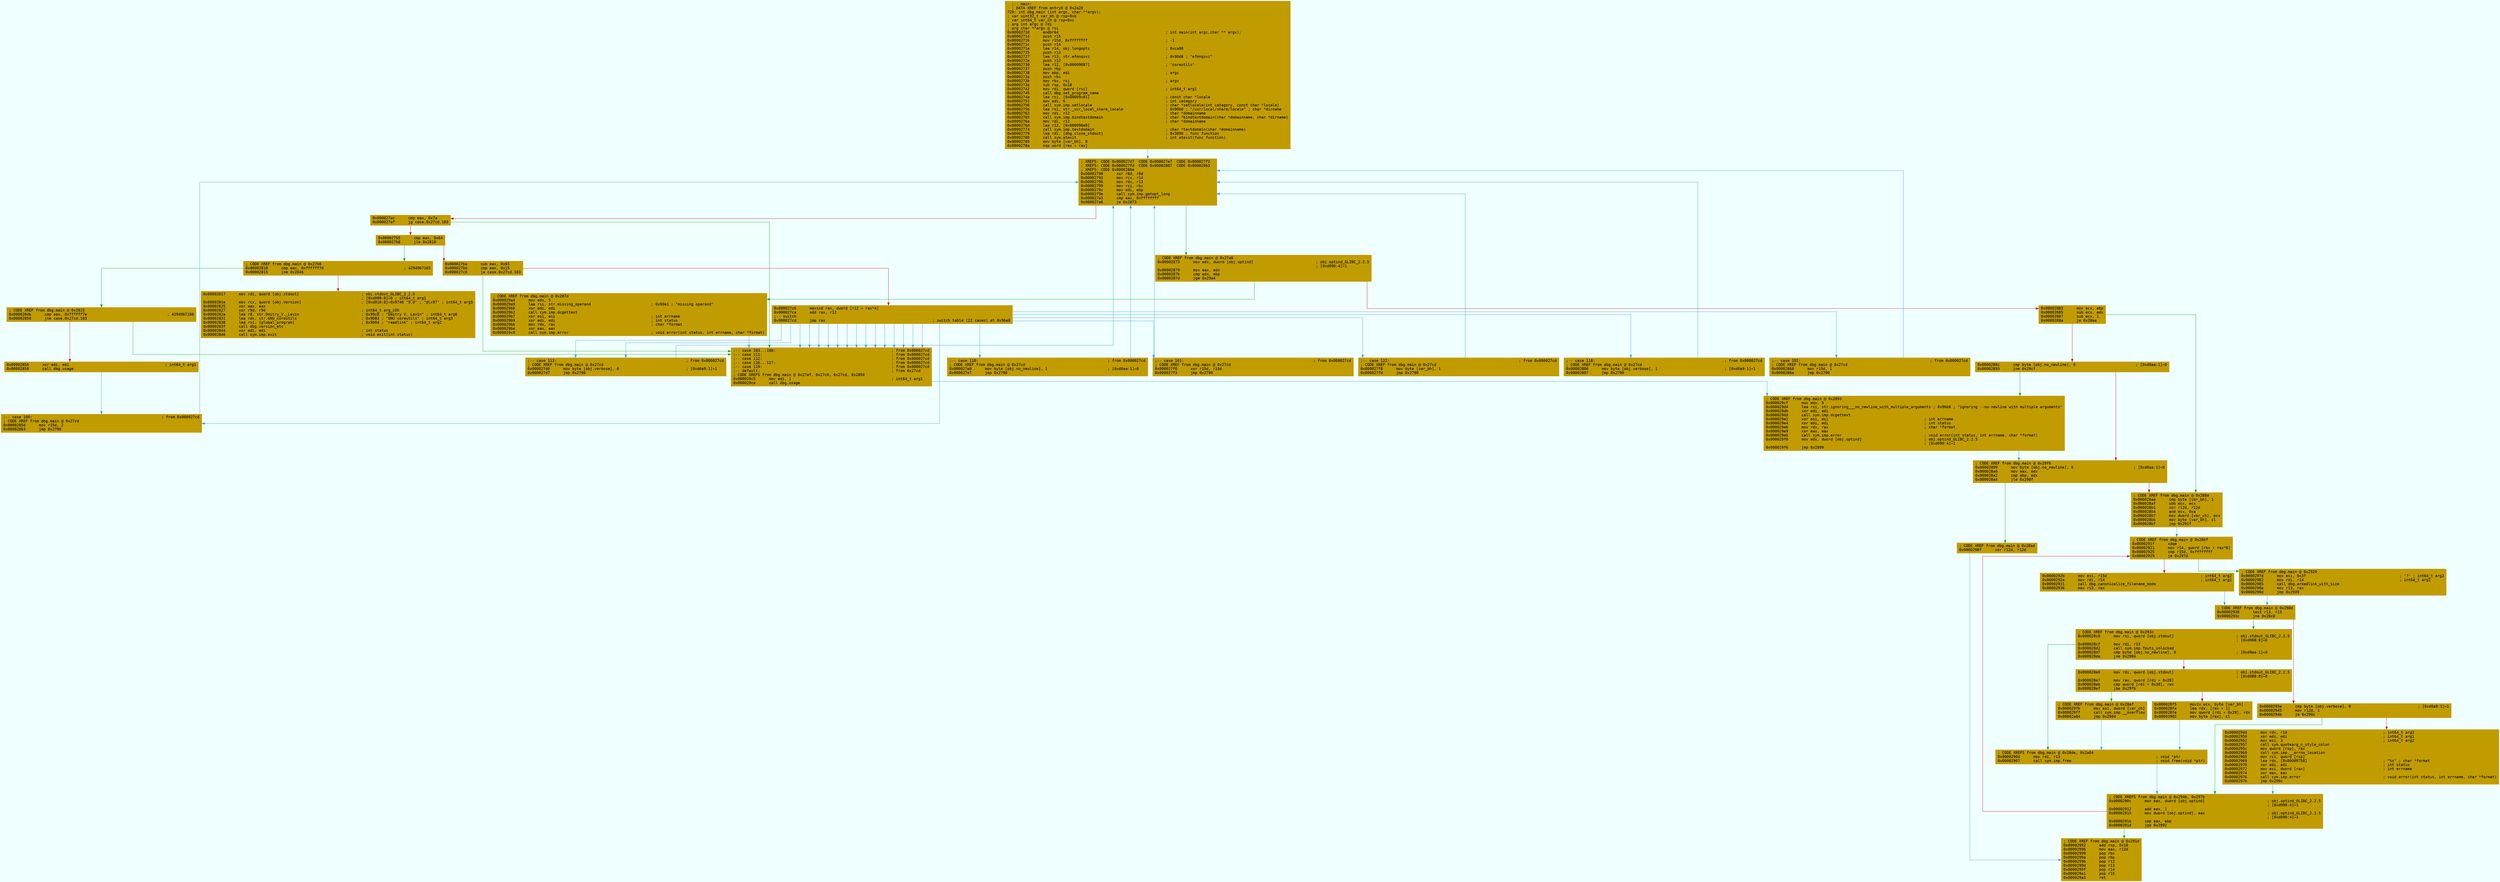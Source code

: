 digraph code {
	graph [bgcolor=azure fontsize=8 fontname="Courier" splines="ortho"];
	node [fillcolor=gray style=filled shape=box];
	edge [arrowhead="normal"];
	"0x00002710" [URL="dbg.main/0x00002710", fillcolor="#c19c00",color="#c19c00", fontname="Courier",label="  ;-- main:\l  ; DATA XREF from entry0 @ 0x2a28\l729: int dbg.main (int argc, char **argv);\l; var uint32_t var_bh @ rsp+0xb\l; var int64_t var_ch @ rsp+0xc\l; arg int argc @ rdi\l; arg char **argv @ rsi\l0x00002710      endbr64                                                ; int main(int argc,char ** argv);\l0x00002714      push r15\l0x00002716      mov r15d, 0xffffffff                                   ; -1\l0x0000271c      push r14\l0x0000271e      lea r14, obj.longopts                                  ; 0xca80\l0x00002725      push r13\l0x00002727      lea r13, str.efmnqsvz                                  ; 0x90d8 ; \"efmnqsvz\"\l0x0000272e      push r12\l0x00002730      lea r12, [0x00009087]                                  ; \"coreutils\"\l0x00002737      push rbp\l0x00002738      mov ebp, edi                                           ; argc\l0x0000273a      push rbx\l0x0000273b      mov rbx, rsi                                           ; argv\l0x0000273e      sub rsp, 0x18\l0x00002742      mov rdi, qword [rsi]                                   ; int64_t arg1\l0x00002745      call dbg.set_program_name\l0x0000274a      lea rsi, [0x00009c81]                                  ; const char *locale\l0x00002751      mov edi, 6                                             ; int category\l0x00002756      call sym.imp.setlocale                                 ; char *setlocale(int category, const char *locale)\l0x0000275b      lea rsi, str._usr_local_share_locale                   ; 0x90b0 ; \"/usr/local/share/locale\" ; char *dirname\l0x00002762      mov rdi, r12                                           ; char *domainname\l0x00002765      call sym.imp.bindtextdomain                            ; char *bindtextdomain(char *domainname, char *dirname)\l0x0000276a      mov rdi, r12                                           ; char *domainname\l0x0000276d      lea r12, [0x000096e8]\l0x00002774      call sym.imp.textdomain                                ; char *textdomain(char *domainname)\l0x00002779      lea rdi, [dbg.close_stdout]                            ; 0x3890 ; func function\l0x00002780      call sym.atexit                                        ; int atexit(func function)\l0x00002785      mov byte [var_bh], 0\l0x0000278a      nop word [rax + rax]\l"]
	"0x00002790" [URL="dbg.main/0x00002790", fillcolor="#c19c00",color="#c19c00", fontname="Courier",label="; XREFS: CODE 0x000027d7  CODE 0x000027e7  CODE 0x000027f3  \l; XREFS: CODE 0x000027fd  CODE 0x00002807  CODE 0x00002863  \l; XREFS: CODE 0x0000286e  \l0x00002790      xor r8d, r8d\l0x00002793      mov rcx, r14\l0x00002796      mov rdx, r13\l0x00002799      mov rsi, rbx\l0x0000279c      mov edi, ebp\l0x0000279e      call sym.imp.getopt_long\l0x000027a3      cmp eax, 0xffffffff\l0x000027a6      je 0x2873\l"]
	"0x000027ac" [URL="dbg.main/0x000027ac", fillcolor="#c19c00",color="#c19c00", fontname="Courier",label="0x000027ac      cmp eax, 0x7a\l0x000027af      jg case.0x27cd.103\l"]
	"0x000027b5" [URL="dbg.main/0x000027b5", fillcolor="#c19c00",color="#c19c00", fontname="Courier",label="0x000027b5      cmp eax, 0x64\l0x000027b8      jle 0x2810\l"]
	"0x000027ba" [URL="dbg.main/0x000027ba", fillcolor="#c19c00",color="#c19c00", fontname="Courier",label="0x000027ba      sub eax, 0x65\l0x000027bd      cmp eax, 0x15\l0x000027c0      ja case.0x27cd.103\l"]
	"0x000027c6" [URL="dbg.main/0x000027c6", fillcolor="#c19c00",color="#c19c00", fontname="Courier",label="0x000027c6      movsxd rax, dword [r12 + rax*4]\l0x000027ca      add rax, r12\l;-- switch\l0x000027cd      jmp rax                                                ; switch table (22 cases) at 0x96e8\l"]
	"0x000027d0" [URL="dbg.main/0x000027d0", fillcolor="#c19c00",color="#c19c00", fontname="Courier",label=";-- case 113:                                                          ; from 0x000027cd\l; CODE XREF from dbg.main @ 0x27cd\l0x000027d0      mov byte [obj.verbose], 0                              ; [0xd0a9:1]=1\l0x000027d7      jmp 0x2790\l"]
	"0x000027e0" [URL="dbg.main/0x000027e0", fillcolor="#c19c00",color="#c19c00", fontname="Courier",label=";-- case 110:                                                          ; from 0x000027cd\l; CODE XREF from dbg.main @ 0x27cd\l0x000027e0      mov byte [obj.no_newline], 1                           ; [0xd0aa:1]=0\l0x000027e7      jmp 0x2790\l"]
	"0x000027f0" [URL="dbg.main/0x000027f0", fillcolor="#c19c00",color="#c19c00", fontname="Courier",label=";-- case 101:                                                          ; from 0x000027cd\l; CODE XREF from dbg.main @ 0x27cd\l0x000027f0      xor r15d, r15d\l0x000027f3      jmp 0x2790\l"]
	"0x000027f8" [URL="dbg.main/0x000027f8", fillcolor="#c19c00",color="#c19c00", fontname="Courier",label=";-- case 122:                                                          ; from 0x000027cd\l; CODE XREF from dbg.main @ 0x27cd\l0x000027f8      mov byte [var_bh], 1\l0x000027fd      jmp 0x2790\l"]
	"0x00002800" [URL="dbg.main/0x00002800", fillcolor="#c19c00",color="#c19c00", fontname="Courier",label=";-- case 118:                                                          ; from 0x000027cd\l; CODE XREF from dbg.main @ 0x27cd\l0x00002800      mov byte [obj.verbose], 1                              ; [0xd0a9:1]=1\l0x00002807      jmp 0x2790\l"]
	"0x00002810" [URL="dbg.main/0x00002810", fillcolor="#c19c00",color="#c19c00", fontname="Courier",label="; CODE XREF from dbg.main @ 0x27b8\l0x00002810      cmp eax, 0xffffff7d                                    ; 4294967165\l0x00002815      jne 0x284b\l"]
	"0x00002817" [URL="dbg.main/0x00002817", fillcolor="#c19c00",color="#c19c00", fontname="Courier",label="0x00002817      mov rdi, qword [obj.stdout]                            ; obj.stdout_GLIBC_2.2.5\l                                                                       ; [0xd088:8]=0 ; int64_t arg1\l0x0000281e      mov rcx, qword [obj.Version]                           ; [0xd010:8]=0x9740 \"9.0\" ; \"@\\x97\" ; int64_t arg5\l0x00002825      xor eax, eax\l0x00002827      xor r9d, r9d                                           ; int64_t arg_c0h\l0x0000282a      lea r8, str.Dmitry_V._Levin                            ; 0x90c8 ; \"Dmitry V. Levin\" ; int64_t arg6\l0x00002831      lea rdx, str.GNU_coreutils                             ; 0x9083 ; \"GNU coreutils\" ; int64_t arg3\l0x00002838      lea rsi, [global_program]                              ; 0x9004 ; \"readlink\" ; int64_t arg2\l0x0000283f      call dbg.version_etc\l0x00002844      xor edi, edi                                           ; int status\l0x00002846      call sym.imp.exit                                      ; void exit(int status)\l"]
	"0x0000284b" [URL="dbg.main/0x0000284b", fillcolor="#c19c00",color="#c19c00", fontname="Courier",label="; CODE XREF from dbg.main @ 0x2815\l0x0000284b      cmp eax, 0xffffff7e                                    ; 4294967166\l0x00002850      jne case.0x27cd.103\l"]
	"0x00002856" [URL="dbg.main/0x00002856", fillcolor="#c19c00",color="#c19c00", fontname="Courier",label="0x00002856      xor edi, edi                                           ; int64_t arg1\l0x00002858      call dbg.usage\l"]
	"0x0000285d" [URL="dbg.main/0x0000285d", fillcolor="#c19c00",color="#c19c00", fontname="Courier",label=";-- case 109:                                                          ; from 0x000027cd\l; CODE XREF from dbg.main @ 0x27cd\l0x0000285d      mov r15d, 2\l0x00002863      jmp 0x2790\l"]
	"0x00002868" [URL="dbg.main/0x00002868", fillcolor="#c19c00",color="#c19c00", fontname="Courier",label=";-- case 102:                                                          ; from 0x000027cd\l; CODE XREF from dbg.main @ 0x27cd\l0x00002868      mov r15d, 1\l0x0000286e      jmp 0x2790\l"]
	"0x00002873" [URL="dbg.main/0x00002873", fillcolor="#c19c00",color="#c19c00", fontname="Courier",label="; CODE XREF from dbg.main @ 0x27a6\l0x00002873      mov edx, dword [obj.optind]                            ; obj.optind_GLIBC_2.2.5\l                                                                       ; [0xd090:4]=1\l0x00002879      mov eax, edx\l0x0000287b      cmp edx, ebp\l0x0000287d      jge 0x29a4\l"]
	"0x00002883" [URL="dbg.main/0x00002883", fillcolor="#c19c00",color="#c19c00", fontname="Courier",label="0x00002883      mov ecx, ebp\l0x00002885      sub ecx, edx\l0x00002887      sub ecx, 1\l0x0000288a      je 0x28aa\l"]
	"0x0000288c" [URL="dbg.main/0x0000288c", fillcolor="#c19c00",color="#c19c00", fontname="Courier",label="0x0000288c      cmp byte [obj.no_newline], 0                           ; [0xd0aa:1]=0\l0x00002893      jne 0x29cf\l"]
	"0x00002899" [URL="dbg.main/0x00002899", fillcolor="#c19c00",color="#c19c00", fontname="Courier",label="; CODE XREF from dbg.main @ 0x29f6\l0x00002899      mov byte [obj.no_newline], 0                           ; [0xd0aa:1]=0\l0x000028a0      mov eax, edx\l0x000028a2      cmp ebp, edx\l0x000028a4      jle 0x298f\l"]
	"0x000028aa" [URL="dbg.main/0x000028aa", fillcolor="#c19c00",color="#c19c00", fontname="Courier",label="; CODE XREF from dbg.main @ 0x288a\l0x000028aa      cmp byte [var_bh], 1\l0x000028af      sbb ecx, ecx\l0x000028b1      xor r12d, r12d\l0x000028b4      and ecx, 0xa\l0x000028b7      mov dword [var_ch], ecx\l0x000028bb      mov byte [var_bh], cl\l0x000028bf      jmp 0x291f\l"]
	"0x000028c8" [URL="dbg.main/0x000028c8", fillcolor="#c19c00",color="#c19c00", fontname="Courier",label="; CODE XREF from dbg.main @ 0x293c\l0x000028c8      mov rsi, qword [obj.stdout]                            ; obj.stdout_GLIBC_2.2.5\l                                                                       ; [0xd088:8]=0\l0x000028cf      mov rdi, r13\l0x000028d2      call sym.imp.fputs_unlocked\l0x000028d7      cmp byte [obj.no_newline], 0                           ; [0xd0aa:1]=0\l0x000028de      jne 0x2904\l"]
	"0x000028e0" [URL="dbg.main/0x000028e0", fillcolor="#c19c00",color="#c19c00", fontname="Courier",label="0x000028e0      mov rdi, qword [obj.stdout]                            ; obj.stdout_GLIBC_2.2.5\l                                                                       ; [0xd088:8]=0\l0x000028e7      mov rax, qword [rdi + 0x28]\l0x000028eb      cmp qword [rdi + 0x30], rax\l0x000028ef      jbe 0x29fb\l"]
	"0x000028f5" [URL="dbg.main/0x000028f5", fillcolor="#c19c00",color="#c19c00", fontname="Courier",label="0x000028f5      movzx ecx, byte [var_bh]\l0x000028fa      lea rdx, [rax + 1]\l0x000028fe      mov qword [rdi + 0x28], rdx\l0x00002902      mov byte [rax], cl\l"]
	"0x00002904" [URL="dbg.main/0x00002904", fillcolor="#c19c00",color="#c19c00", fontname="Courier",label="; CODE XREFS from dbg.main @ 0x28de, 0x2a04\l0x00002904      mov rdi, r13                                           ; void *ptr\l0x00002907      call sym.imp.free                                      ; void free(void *ptr)\l"]
	"0x0000290c" [URL="dbg.main/0x0000290c", fillcolor="#c19c00",color="#c19c00", fontname="Courier",label="; CODE XREFS from dbg.main @ 0x294b, 0x297b\l0x0000290c      mov eax, dword [obj.optind]                            ; obj.optind_GLIBC_2.2.5\l                                                                       ; [0xd090:4]=1\l0x00002912      add eax, 1\l0x00002915      mov dword [obj.optind], eax                            ; obj.optind_GLIBC_2.2.5\l                                                                       ; [0xd090:4]=1\l0x0000291b      cmp eax, ebp\l0x0000291d      jge 0x2992\l"]
	"0x0000291f" [URL="dbg.main/0x0000291f", fillcolor="#c19c00",color="#c19c00", fontname="Courier",label="; CODE XREF from dbg.main @ 0x28bf\l0x0000291f      cdqe\l0x00002921      mov r14, qword [rbx + rax*8]\l0x00002925      cmp r15d, 0xffffffff\l0x00002929      je 0x297d\l"]
	"0x0000292b" [URL="dbg.main/0x0000292b", fillcolor="#c19c00",color="#c19c00", fontname="Courier",label="0x0000292b      mov esi, r15d                                          ; int64_t arg2\l0x0000292e      mov rdi, r14                                           ; int64_t arg1\l0x00002931      call dbg.canonicalize_filename_mode\l0x00002936      mov r13, rax\l"]
	"0x00002939" [URL="dbg.main/0x00002939", fillcolor="#c19c00",color="#c19c00", fontname="Courier",label="; CODE XREF from dbg.main @ 0x298d\l0x00002939      test r13, r13\l0x0000293c      jne 0x28c8\l"]
	"0x0000293e" [URL="dbg.main/0x0000293e", fillcolor="#c19c00",color="#c19c00", fontname="Courier",label="0x0000293e      cmp byte [obj.verbose], 0                              ; [0xd0a9:1]=1\l0x00002945      mov r12d, 1\l0x0000294b      je 0x290c\l"]
	"0x0000294d" [URL="dbg.main/0x0000294d", fillcolor="#c19c00",color="#c19c00", fontname="Courier",label="0x0000294d      mov rdx, r14                                           ; int64_t arg3\l0x00002950      xor edi, edi                                           ; int64_t arg1\l0x00002952      mov esi, 3                                             ; int64_t arg2\l0x00002957      call sym.quotearg_n_style_colon\l0x0000295c      mov qword [rsp], rax\l0x00002960      call sym.imp.__errno_location\l0x00002965      mov rcx, qword [rsp]\l0x00002969      lea rdx, [0x00009758]                                  ; \"%s\" ; char *format\l0x00002970      xor edi, edi                                           ; int status\l0x00002972      mov esi, dword [rax]                                   ; int errname\l0x00002974      xor eax, eax\l0x00002976      call sym.imp.error                                     ; void error(int status, int errname, char *format)\l0x0000297b      jmp 0x290c\l"]
	"0x0000297d" [URL="dbg.main/0x0000297d", fillcolor="#c19c00",color="#c19c00", fontname="Courier",label="; CODE XREF from dbg.main @ 0x2929\l0x0000297d      mov esi, 0x3f                                          ; '?' ; int64_t arg2\l0x00002982      mov rdi, r14                                           ; int64_t arg1\l0x00002985      call dbg.areadlink_with_size\l0x0000298a      mov r13, rax\l0x0000298d      jmp 0x2939\l"]
	"0x0000298f" [URL="dbg.main/0x0000298f", fillcolor="#c19c00",color="#c19c00", fontname="Courier",label="; CODE XREF from dbg.main @ 0x28a4\l0x0000298f      xor r12d, r12d\l"]
	"0x00002992" [URL="dbg.main/0x00002992", fillcolor="#c19c00",color="#c19c00", fontname="Courier",label="; CODE XREF from dbg.main @ 0x291d\l0x00002992      add rsp, 0x18\l0x00002996      mov eax, r12d\l0x00002999      pop rbx\l0x0000299a      pop rbp\l0x0000299b      pop r12\l0x0000299d      pop r13\l0x0000299f      pop r14\l0x000029a1      pop r15\l0x000029a3      ret\l"]
	"0x000029a4" [URL="dbg.main/0x000029a4", fillcolor="#c19c00",color="#c19c00", fontname="Courier",label="; CODE XREF from dbg.main @ 0x287d\l0x000029a4      mov edx, 5\l0x000029a9      lea rsi, str.missing_operand                           ; 0x90e1 ; \"missing operand\"\l0x000029b0      xor edi, edi\l0x000029b2      call sym.imp.dcgettext\l0x000029b7      xor esi, esi                                           ; int errname\l0x000029b9      xor edi, edi                                           ; int status\l0x000029bb      mov rdx, rax                                           ; char *format\l0x000029be      xor eax, eax\l0x000029c0      call sym.imp.error                                     ; void error(int status, int errname, char *format)\l"]
	"0x000029c5" [URL="dbg.main/0x000029c5", fillcolor="#c19c00",color="#c19c00", fontname="Courier",label=";-- case 103...108:                                                    ; from 0x000027cd\l;-- case 111:                                                          ; from 0x000027cd\l;-- case 112:                                                          ; from 0x000027cd\l;-- case 116...117:                                                    ; from 0x000027cd\l;-- case 119:                                                          ; from 0x000027cd\l;-- default:                                                           ; from 0x27cd\l; CODE XREFS from dbg.main @ 0x27af, 0x27c0, 0x27cd, 0x2850\l0x000029c5      mov edi, 1                                             ; int64_t arg1\l0x000029ca      call dbg.usage\l"]
	"0x000029cf" [URL="dbg.main/0x000029cf", fillcolor="#c19c00",color="#c19c00", fontname="Courier",label="; CODE XREF from dbg.main @ 0x2893\l0x000029cf      mov edx, 5\l0x000029d4      lea rsi, str.ignoring___no_newline_with_multiple_arguments ; 0x96b8 ; \"ignoring --no-newline with multiple arguments\"\l0x000029db      xor edi, edi\l0x000029dd      call sym.imp.dcgettext\l0x000029e2      xor esi, esi                                           ; int errname\l0x000029e4      xor edi, edi                                           ; int status\l0x000029e6      mov rdx, rax                                           ; char *format\l0x000029e9      xor eax, eax\l0x000029eb      call sym.imp.error                                     ; void error(int status, int errname, char *format)\l0x000029f0      mov edx, dword [obj.optind]                            ; obj.optind_GLIBC_2.2.5\l                                                                       ; [0xd090:4]=1\l0x000029f6      jmp 0x2899\l"]
	"0x000029fb" [URL="dbg.main/0x000029fb", fillcolor="#c19c00",color="#c19c00", fontname="Courier",label="; CODE XREF from dbg.main @ 0x28ef\l0x000029fb      mov esi, dword [var_ch]\l0x000029ff      call sym.imp.__overflow\l0x00002a04      jmp 0x2904\l"]
        "0x00002710" -> "0x00002790" [color="#3a96dd"];
        "0x00002790" -> "0x00002873" [color="#13a10e"];
        "0x00002790" -> "0x000027ac" [color="#c50f1f"];
        "0x000027ac" -> "0x000029c5" [color="#13a10e"];
        "0x000027ac" -> "0x000027b5" [color="#c50f1f"];
        "0x000027b5" -> "0x00002810" [color="#13a10e"];
        "0x000027b5" -> "0x000027ba" [color="#c50f1f"];
        "0x000027ba" -> "0x000029c5" [color="#13a10e"];
        "0x000027ba" -> "0x000027c6" [color="#c50f1f"];
        "0x000027c6" -> "0x000027f0" [color="#3a96dd"];
        "0x000027c6" -> "0x00002868" [color="#3a96dd"];
        "0x000027c6" -> "0x000029c5" [color="#3a96dd"];
        "0x000027c6" -> "0x000029c5" [color="#3a96dd"];
        "0x000027c6" -> "0x000029c5" [color="#3a96dd"];
        "0x000027c6" -> "0x000029c5" [color="#3a96dd"];
        "0x000027c6" -> "0x000029c5" [color="#3a96dd"];
        "0x000027c6" -> "0x000029c5" [color="#3a96dd"];
        "0x000027c6" -> "0x0000285d" [color="#3a96dd"];
        "0x000027c6" -> "0x000027e0" [color="#3a96dd"];
        "0x000027c6" -> "0x000029c5" [color="#3a96dd"];
        "0x000027c6" -> "0x000029c5" [color="#3a96dd"];
        "0x000027c6" -> "0x000027d0" [color="#3a96dd"];
        "0x000027c6" -> "0x000029c5" [color="#3a96dd"];
        "0x000027c6" -> "0x000027d0" [color="#3a96dd"];
        "0x000027c6" -> "0x000029c5" [color="#3a96dd"];
        "0x000027c6" -> "0x000029c5" [color="#3a96dd"];
        "0x000027c6" -> "0x00002800" [color="#3a96dd"];
        "0x000027c6" -> "0x000029c5" [color="#3a96dd"];
        "0x000027c6" -> "0x000029c5" [color="#3a96dd"];
        "0x000027c6" -> "0x000029c5" [color="#3a96dd"];
        "0x000027c6" -> "0x000027f8" [color="#3a96dd"];
        "0x000027d0" -> "0x00002790" [color="#3a96dd"];
        "0x000027e0" -> "0x00002790" [color="#3a96dd"];
        "0x000027f0" -> "0x00002790" [color="#3a96dd"];
        "0x000027f8" -> "0x00002790" [color="#3a96dd"];
        "0x00002800" -> "0x00002790" [color="#3a96dd"];
        "0x00002810" -> "0x0000284b" [color="#13a10e"];
        "0x00002810" -> "0x00002817" [color="#c50f1f"];
        "0x0000284b" -> "0x000029c5" [color="#13a10e"];
        "0x0000284b" -> "0x00002856" [color="#c50f1f"];
        "0x00002856" -> "0x0000285d" [color="#3a96dd"];
        "0x0000285d" -> "0x00002790" [color="#3a96dd"];
        "0x00002868" -> "0x00002790" [color="#3a96dd"];
        "0x00002873" -> "0x000029a4" [color="#13a10e"];
        "0x00002873" -> "0x00002883" [color="#c50f1f"];
        "0x00002883" -> "0x000028aa" [color="#13a10e"];
        "0x00002883" -> "0x0000288c" [color="#c50f1f"];
        "0x0000288c" -> "0x000029cf" [color="#13a10e"];
        "0x0000288c" -> "0x00002899" [color="#c50f1f"];
        "0x00002899" -> "0x0000298f" [color="#13a10e"];
        "0x00002899" -> "0x000028aa" [color="#c50f1f"];
        "0x000028aa" -> "0x0000291f" [color="#3a96dd"];
        "0x000028c8" -> "0x00002904" [color="#13a10e"];
        "0x000028c8" -> "0x000028e0" [color="#c50f1f"];
        "0x000028e0" -> "0x000029fb" [color="#13a10e"];
        "0x000028e0" -> "0x000028f5" [color="#c50f1f"];
        "0x000028f5" -> "0x00002904" [color="#3a96dd"];
        "0x00002904" -> "0x0000290c" [color="#3a96dd"];
        "0x0000290c" -> "0x00002992" [color="#13a10e"];
        "0x0000290c" -> "0x0000291f" [color="#c50f1f"];
        "0x0000291f" -> "0x0000297d" [color="#13a10e"];
        "0x0000291f" -> "0x0000292b" [color="#c50f1f"];
        "0x0000292b" -> "0x00002939" [color="#3a96dd"];
        "0x00002939" -> "0x000028c8" [color="#13a10e"];
        "0x00002939" -> "0x0000293e" [color="#c50f1f"];
        "0x0000293e" -> "0x0000290c" [color="#13a10e"];
        "0x0000293e" -> "0x0000294d" [color="#c50f1f"];
        "0x0000294d" -> "0x0000290c" [color="#3a96dd"];
        "0x0000297d" -> "0x00002939" [color="#3a96dd"];
        "0x0000298f" -> "0x00002992" [color="#3a96dd"];
        "0x000029a4" -> "0x000029c5" [color="#3a96dd"];
        "0x000029c5" -> "0x000029cf" [color="#3a96dd"];
        "0x000029cf" -> "0x00002899" [color="#3a96dd"];
        "0x000029fb" -> "0x00002904" [color="#3a96dd"];
}
